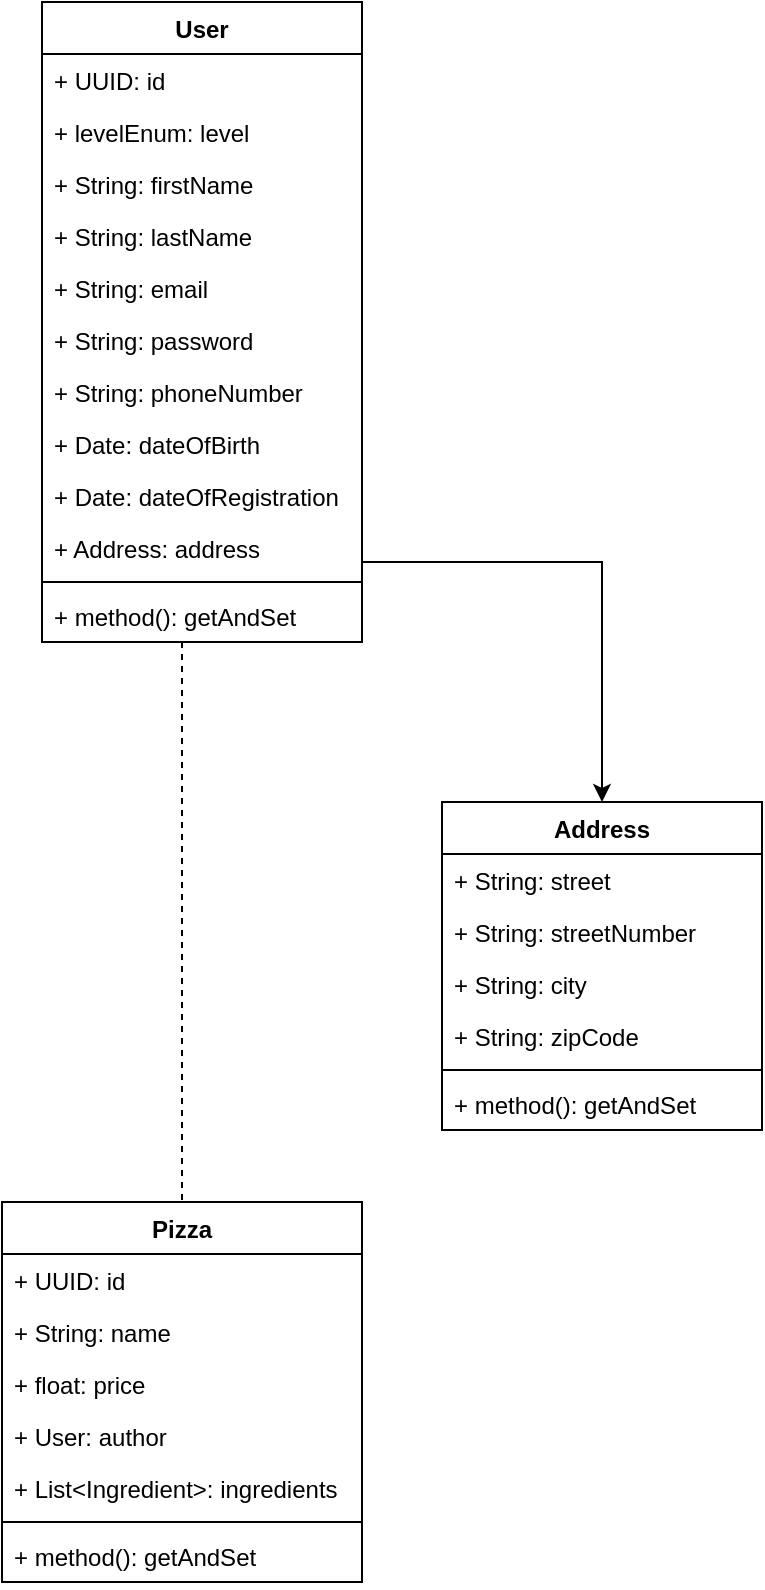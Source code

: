 <mxfile version="14.0.1" type="github">
  <diagram id="C5RBs43oDa-KdzZeNtuy" name="Page-1">
    <mxGraphModel dx="1673" dy="898" grid="1" gridSize="10" guides="1" tooltips="1" connect="1" arrows="1" fold="1" page="1" pageScale="1" pageWidth="4681" pageHeight="3300" math="0" shadow="0">
      <root>
        <mxCell id="WIyWlLk6GJQsqaUBKTNV-0" />
        <mxCell id="WIyWlLk6GJQsqaUBKTNV-1" parent="WIyWlLk6GJQsqaUBKTNV-0" />
        <mxCell id="FCMdOEFJJCt2DHpT2JPo-31" style="edgeStyle=orthogonalEdgeStyle;rounded=0;orthogonalLoop=1;jettySize=auto;html=1;entryX=0.5;entryY=0;entryDx=0;entryDy=0;endArrow=none;endFill=0;dashed=1;" edge="1" parent="WIyWlLk6GJQsqaUBKTNV-1" source="FCMdOEFJJCt2DHpT2JPo-0" target="FCMdOEFJJCt2DHpT2JPo-19">
          <mxGeometry relative="1" as="geometry">
            <Array as="points">
              <mxPoint x="230" y="470" />
              <mxPoint x="230" y="470" />
            </Array>
          </mxGeometry>
        </mxCell>
        <mxCell id="FCMdOEFJJCt2DHpT2JPo-47" style="edgeStyle=orthogonalEdgeStyle;rounded=0;orthogonalLoop=1;jettySize=auto;html=1;entryX=0.5;entryY=0;entryDx=0;entryDy=0;endArrow=classic;endFill=1;" edge="1" parent="WIyWlLk6GJQsqaUBKTNV-1" source="FCMdOEFJJCt2DHpT2JPo-0" target="FCMdOEFJJCt2DHpT2JPo-35">
          <mxGeometry relative="1" as="geometry">
            <Array as="points">
              <mxPoint x="440" y="400" />
            </Array>
          </mxGeometry>
        </mxCell>
        <mxCell id="FCMdOEFJJCt2DHpT2JPo-0" value="User" style="swimlane;fontStyle=1;align=center;verticalAlign=top;childLayout=stackLayout;horizontal=1;startSize=26;horizontalStack=0;resizeParent=1;resizeParentMax=0;resizeLast=0;collapsible=1;marginBottom=0;" vertex="1" parent="WIyWlLk6GJQsqaUBKTNV-1">
          <mxGeometry x="160" y="120" width="160" height="320" as="geometry" />
        </mxCell>
        <mxCell id="FCMdOEFJJCt2DHpT2JPo-1" value="+ UUID: id&#xa;" style="text;strokeColor=none;fillColor=none;align=left;verticalAlign=top;spacingLeft=4;spacingRight=4;overflow=hidden;rotatable=0;points=[[0,0.5],[1,0.5]];portConstraint=eastwest;" vertex="1" parent="FCMdOEFJJCt2DHpT2JPo-0">
          <mxGeometry y="26" width="160" height="26" as="geometry" />
        </mxCell>
        <mxCell id="FCMdOEFJJCt2DHpT2JPo-34" value="+ levelEnum: level&#xa;" style="text;strokeColor=none;fillColor=none;align=left;verticalAlign=top;spacingLeft=4;spacingRight=4;overflow=hidden;rotatable=0;points=[[0,0.5],[1,0.5]];portConstraint=eastwest;" vertex="1" parent="FCMdOEFJJCt2DHpT2JPo-0">
          <mxGeometry y="52" width="160" height="26" as="geometry" />
        </mxCell>
        <mxCell id="FCMdOEFJJCt2DHpT2JPo-6" value="+ String: firstName" style="text;strokeColor=none;fillColor=none;align=left;verticalAlign=top;spacingLeft=4;spacingRight=4;overflow=hidden;rotatable=0;points=[[0,0.5],[1,0.5]];portConstraint=eastwest;" vertex="1" parent="FCMdOEFJJCt2DHpT2JPo-0">
          <mxGeometry y="78" width="160" height="26" as="geometry" />
        </mxCell>
        <mxCell id="FCMdOEFJJCt2DHpT2JPo-7" value="+ String: lastName" style="text;strokeColor=none;fillColor=none;align=left;verticalAlign=top;spacingLeft=4;spacingRight=4;overflow=hidden;rotatable=0;points=[[0,0.5],[1,0.5]];portConstraint=eastwest;" vertex="1" parent="FCMdOEFJJCt2DHpT2JPo-0">
          <mxGeometry y="104" width="160" height="26" as="geometry" />
        </mxCell>
        <mxCell id="FCMdOEFJJCt2DHpT2JPo-8" value="+ String: email&#xa;" style="text;strokeColor=none;fillColor=none;align=left;verticalAlign=top;spacingLeft=4;spacingRight=4;overflow=hidden;rotatable=0;points=[[0,0.5],[1,0.5]];portConstraint=eastwest;" vertex="1" parent="FCMdOEFJJCt2DHpT2JPo-0">
          <mxGeometry y="130" width="160" height="26" as="geometry" />
        </mxCell>
        <mxCell id="FCMdOEFJJCt2DHpT2JPo-9" value="+ String: password" style="text;strokeColor=none;fillColor=none;align=left;verticalAlign=top;spacingLeft=4;spacingRight=4;overflow=hidden;rotatable=0;points=[[0,0.5],[1,0.5]];portConstraint=eastwest;" vertex="1" parent="FCMdOEFJJCt2DHpT2JPo-0">
          <mxGeometry y="156" width="160" height="26" as="geometry" />
        </mxCell>
        <mxCell id="FCMdOEFJJCt2DHpT2JPo-10" value="+ String: phoneNumber&#xa;" style="text;strokeColor=none;fillColor=none;align=left;verticalAlign=top;spacingLeft=4;spacingRight=4;overflow=hidden;rotatable=0;points=[[0,0.5],[1,0.5]];portConstraint=eastwest;" vertex="1" parent="FCMdOEFJJCt2DHpT2JPo-0">
          <mxGeometry y="182" width="160" height="26" as="geometry" />
        </mxCell>
        <mxCell id="FCMdOEFJJCt2DHpT2JPo-13" value="+ Date: dateOfBirth&#xa;" style="text;strokeColor=none;fillColor=none;align=left;verticalAlign=top;spacingLeft=4;spacingRight=4;overflow=hidden;rotatable=0;points=[[0,0.5],[1,0.5]];portConstraint=eastwest;" vertex="1" parent="FCMdOEFJJCt2DHpT2JPo-0">
          <mxGeometry y="208" width="160" height="26" as="geometry" />
        </mxCell>
        <mxCell id="FCMdOEFJJCt2DHpT2JPo-14" value="+ Date: dateOfRegistration&#xa;" style="text;strokeColor=none;fillColor=none;align=left;verticalAlign=top;spacingLeft=4;spacingRight=4;overflow=hidden;rotatable=0;points=[[0,0.5],[1,0.5]];portConstraint=eastwest;" vertex="1" parent="FCMdOEFJJCt2DHpT2JPo-0">
          <mxGeometry y="234" width="160" height="26" as="geometry" />
        </mxCell>
        <mxCell id="FCMdOEFJJCt2DHpT2JPo-15" value="+ Address: address&#xa;" style="text;strokeColor=none;fillColor=none;align=left;verticalAlign=top;spacingLeft=4;spacingRight=4;overflow=hidden;rotatable=0;points=[[0,0.5],[1,0.5]];portConstraint=eastwest;" vertex="1" parent="FCMdOEFJJCt2DHpT2JPo-0">
          <mxGeometry y="260" width="160" height="26" as="geometry" />
        </mxCell>
        <mxCell id="FCMdOEFJJCt2DHpT2JPo-2" value="" style="line;strokeWidth=1;fillColor=none;align=left;verticalAlign=middle;spacingTop=-1;spacingLeft=3;spacingRight=3;rotatable=0;labelPosition=right;points=[];portConstraint=eastwest;" vertex="1" parent="FCMdOEFJJCt2DHpT2JPo-0">
          <mxGeometry y="286" width="160" height="8" as="geometry" />
        </mxCell>
        <mxCell id="FCMdOEFJJCt2DHpT2JPo-17" value="+ method(): getAndSet&#xa;" style="text;strokeColor=none;fillColor=none;align=left;verticalAlign=top;spacingLeft=4;spacingRight=4;overflow=hidden;rotatable=0;points=[[0,0.5],[1,0.5]];portConstraint=eastwest;" vertex="1" parent="FCMdOEFJJCt2DHpT2JPo-0">
          <mxGeometry y="294" width="160" height="26" as="geometry" />
        </mxCell>
        <mxCell id="FCMdOEFJJCt2DHpT2JPo-19" value="Pizza" style="swimlane;fontStyle=1;align=center;verticalAlign=top;childLayout=stackLayout;horizontal=1;startSize=26;horizontalStack=0;resizeParent=1;resizeParentMax=0;resizeLast=0;collapsible=1;marginBottom=0;" vertex="1" parent="WIyWlLk6GJQsqaUBKTNV-1">
          <mxGeometry x="140" y="720" width="180" height="190" as="geometry" />
        </mxCell>
        <mxCell id="FCMdOEFJJCt2DHpT2JPo-20" value="+ UUID: id&#xa;" style="text;strokeColor=none;fillColor=none;align=left;verticalAlign=top;spacingLeft=4;spacingRight=4;overflow=hidden;rotatable=0;points=[[0,0.5],[1,0.5]];portConstraint=eastwest;" vertex="1" parent="FCMdOEFJJCt2DHpT2JPo-19">
          <mxGeometry y="26" width="180" height="26" as="geometry" />
        </mxCell>
        <mxCell id="FCMdOEFJJCt2DHpT2JPo-21" value="+ String: name" style="text;strokeColor=none;fillColor=none;align=left;verticalAlign=top;spacingLeft=4;spacingRight=4;overflow=hidden;rotatable=0;points=[[0,0.5],[1,0.5]];portConstraint=eastwest;" vertex="1" parent="FCMdOEFJJCt2DHpT2JPo-19">
          <mxGeometry y="52" width="180" height="26" as="geometry" />
        </mxCell>
        <mxCell id="FCMdOEFJJCt2DHpT2JPo-22" value="+ float: price" style="text;strokeColor=none;fillColor=none;align=left;verticalAlign=top;spacingLeft=4;spacingRight=4;overflow=hidden;rotatable=0;points=[[0,0.5],[1,0.5]];portConstraint=eastwest;" vertex="1" parent="FCMdOEFJJCt2DHpT2JPo-19">
          <mxGeometry y="78" width="180" height="26" as="geometry" />
        </mxCell>
        <mxCell id="FCMdOEFJJCt2DHpT2JPo-23" value="+ User: author&#xa;" style="text;strokeColor=none;fillColor=none;align=left;verticalAlign=top;spacingLeft=4;spacingRight=4;overflow=hidden;rotatable=0;points=[[0,0.5],[1,0.5]];portConstraint=eastwest;" vertex="1" parent="FCMdOEFJJCt2DHpT2JPo-19">
          <mxGeometry y="104" width="180" height="26" as="geometry" />
        </mxCell>
        <mxCell id="FCMdOEFJJCt2DHpT2JPo-25" value="+ List&lt;Ingredient&gt;: ingredients&#xa;" style="text;strokeColor=none;fillColor=none;align=left;verticalAlign=top;spacingLeft=4;spacingRight=4;overflow=hidden;rotatable=0;points=[[0,0.5],[1,0.5]];portConstraint=eastwest;" vertex="1" parent="FCMdOEFJJCt2DHpT2JPo-19">
          <mxGeometry y="130" width="180" height="26" as="geometry" />
        </mxCell>
        <mxCell id="FCMdOEFJJCt2DHpT2JPo-29" value="" style="line;strokeWidth=1;fillColor=none;align=left;verticalAlign=middle;spacingTop=-1;spacingLeft=3;spacingRight=3;rotatable=0;labelPosition=right;points=[];portConstraint=eastwest;" vertex="1" parent="FCMdOEFJJCt2DHpT2JPo-19">
          <mxGeometry y="156" width="180" height="8" as="geometry" />
        </mxCell>
        <mxCell id="FCMdOEFJJCt2DHpT2JPo-30" value="+ method(): getAndSet&#xa;" style="text;strokeColor=none;fillColor=none;align=left;verticalAlign=top;spacingLeft=4;spacingRight=4;overflow=hidden;rotatable=0;points=[[0,0.5],[1,0.5]];portConstraint=eastwest;" vertex="1" parent="FCMdOEFJJCt2DHpT2JPo-19">
          <mxGeometry y="164" width="180" height="26" as="geometry" />
        </mxCell>
        <mxCell id="FCMdOEFJJCt2DHpT2JPo-35" value="Address" style="swimlane;fontStyle=1;align=center;verticalAlign=top;childLayout=stackLayout;horizontal=1;startSize=26;horizontalStack=0;resizeParent=1;resizeParentMax=0;resizeLast=0;collapsible=1;marginBottom=0;" vertex="1" parent="WIyWlLk6GJQsqaUBKTNV-1">
          <mxGeometry x="360" y="520" width="160" height="164" as="geometry" />
        </mxCell>
        <mxCell id="FCMdOEFJJCt2DHpT2JPo-37" value="+ String: street" style="text;strokeColor=none;fillColor=none;align=left;verticalAlign=top;spacingLeft=4;spacingRight=4;overflow=hidden;rotatable=0;points=[[0,0.5],[1,0.5]];portConstraint=eastwest;" vertex="1" parent="FCMdOEFJJCt2DHpT2JPo-35">
          <mxGeometry y="26" width="160" height="26" as="geometry" />
        </mxCell>
        <mxCell id="FCMdOEFJJCt2DHpT2JPo-38" value="+ String: streetNumber" style="text;strokeColor=none;fillColor=none;align=left;verticalAlign=top;spacingLeft=4;spacingRight=4;overflow=hidden;rotatable=0;points=[[0,0.5],[1,0.5]];portConstraint=eastwest;" vertex="1" parent="FCMdOEFJJCt2DHpT2JPo-35">
          <mxGeometry y="52" width="160" height="26" as="geometry" />
        </mxCell>
        <mxCell id="FCMdOEFJJCt2DHpT2JPo-40" value="+ String: city&#xa;" style="text;strokeColor=none;fillColor=none;align=left;verticalAlign=top;spacingLeft=4;spacingRight=4;overflow=hidden;rotatable=0;points=[[0,0.5],[1,0.5]];portConstraint=eastwest;" vertex="1" parent="FCMdOEFJJCt2DHpT2JPo-35">
          <mxGeometry y="78" width="160" height="26" as="geometry" />
        </mxCell>
        <mxCell id="FCMdOEFJJCt2DHpT2JPo-41" value="+ String: zipCode&#xa;" style="text;strokeColor=none;fillColor=none;align=left;verticalAlign=top;spacingLeft=4;spacingRight=4;overflow=hidden;rotatable=0;points=[[0,0.5],[1,0.5]];portConstraint=eastwest;" vertex="1" parent="FCMdOEFJJCt2DHpT2JPo-35">
          <mxGeometry y="104" width="160" height="26" as="geometry" />
        </mxCell>
        <mxCell id="FCMdOEFJJCt2DHpT2JPo-44" value="" style="line;strokeWidth=1;fillColor=none;align=left;verticalAlign=middle;spacingTop=-1;spacingLeft=3;spacingRight=3;rotatable=0;labelPosition=right;points=[];portConstraint=eastwest;" vertex="1" parent="FCMdOEFJJCt2DHpT2JPo-35">
          <mxGeometry y="130" width="160" height="8" as="geometry" />
        </mxCell>
        <mxCell id="FCMdOEFJJCt2DHpT2JPo-45" value="+ method(): getAndSet&#xa;" style="text;strokeColor=none;fillColor=none;align=left;verticalAlign=top;spacingLeft=4;spacingRight=4;overflow=hidden;rotatable=0;points=[[0,0.5],[1,0.5]];portConstraint=eastwest;" vertex="1" parent="FCMdOEFJJCt2DHpT2JPo-35">
          <mxGeometry y="138" width="160" height="26" as="geometry" />
        </mxCell>
      </root>
    </mxGraphModel>
  </diagram>
</mxfile>
